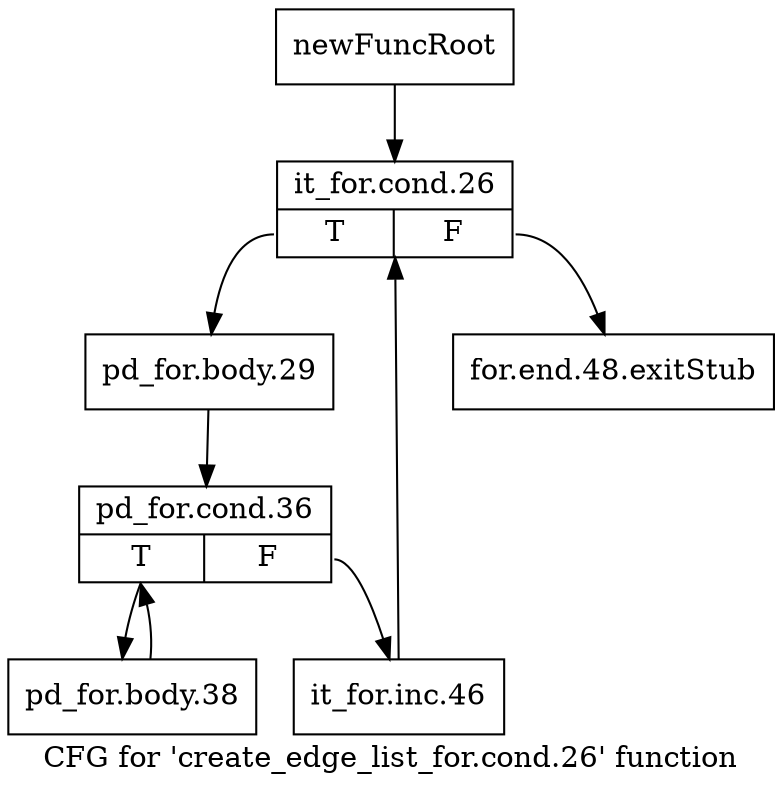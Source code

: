 digraph "CFG for 'create_edge_list_for.cond.26' function" {
	label="CFG for 'create_edge_list_for.cond.26' function";

	Node0x7ae7380 [shape=record,label="{newFuncRoot}"];
	Node0x7ae7380 -> Node0x7ae77c0;
	Node0x7ae7770 [shape=record,label="{for.end.48.exitStub}"];
	Node0x7ae77c0 [shape=record,label="{it_for.cond.26|{<s0>T|<s1>F}}"];
	Node0x7ae77c0:s0 -> Node0x7ae7810;
	Node0x7ae77c0:s1 -> Node0x7ae7770;
	Node0x7ae7810 [shape=record,label="{pd_for.body.29}"];
	Node0x7ae7810 -> Node0x7ae7860;
	Node0x7ae7860 [shape=record,label="{pd_for.cond.36|{<s0>T|<s1>F}}"];
	Node0x7ae7860:s0 -> Node0x7ae7900;
	Node0x7ae7860:s1 -> Node0x7ae78b0;
	Node0x7ae78b0 [shape=record,label="{it_for.inc.46}"];
	Node0x7ae78b0 -> Node0x7ae77c0;
	Node0x7ae7900 [shape=record,label="{pd_for.body.38}"];
	Node0x7ae7900 -> Node0x7ae7860;
}
